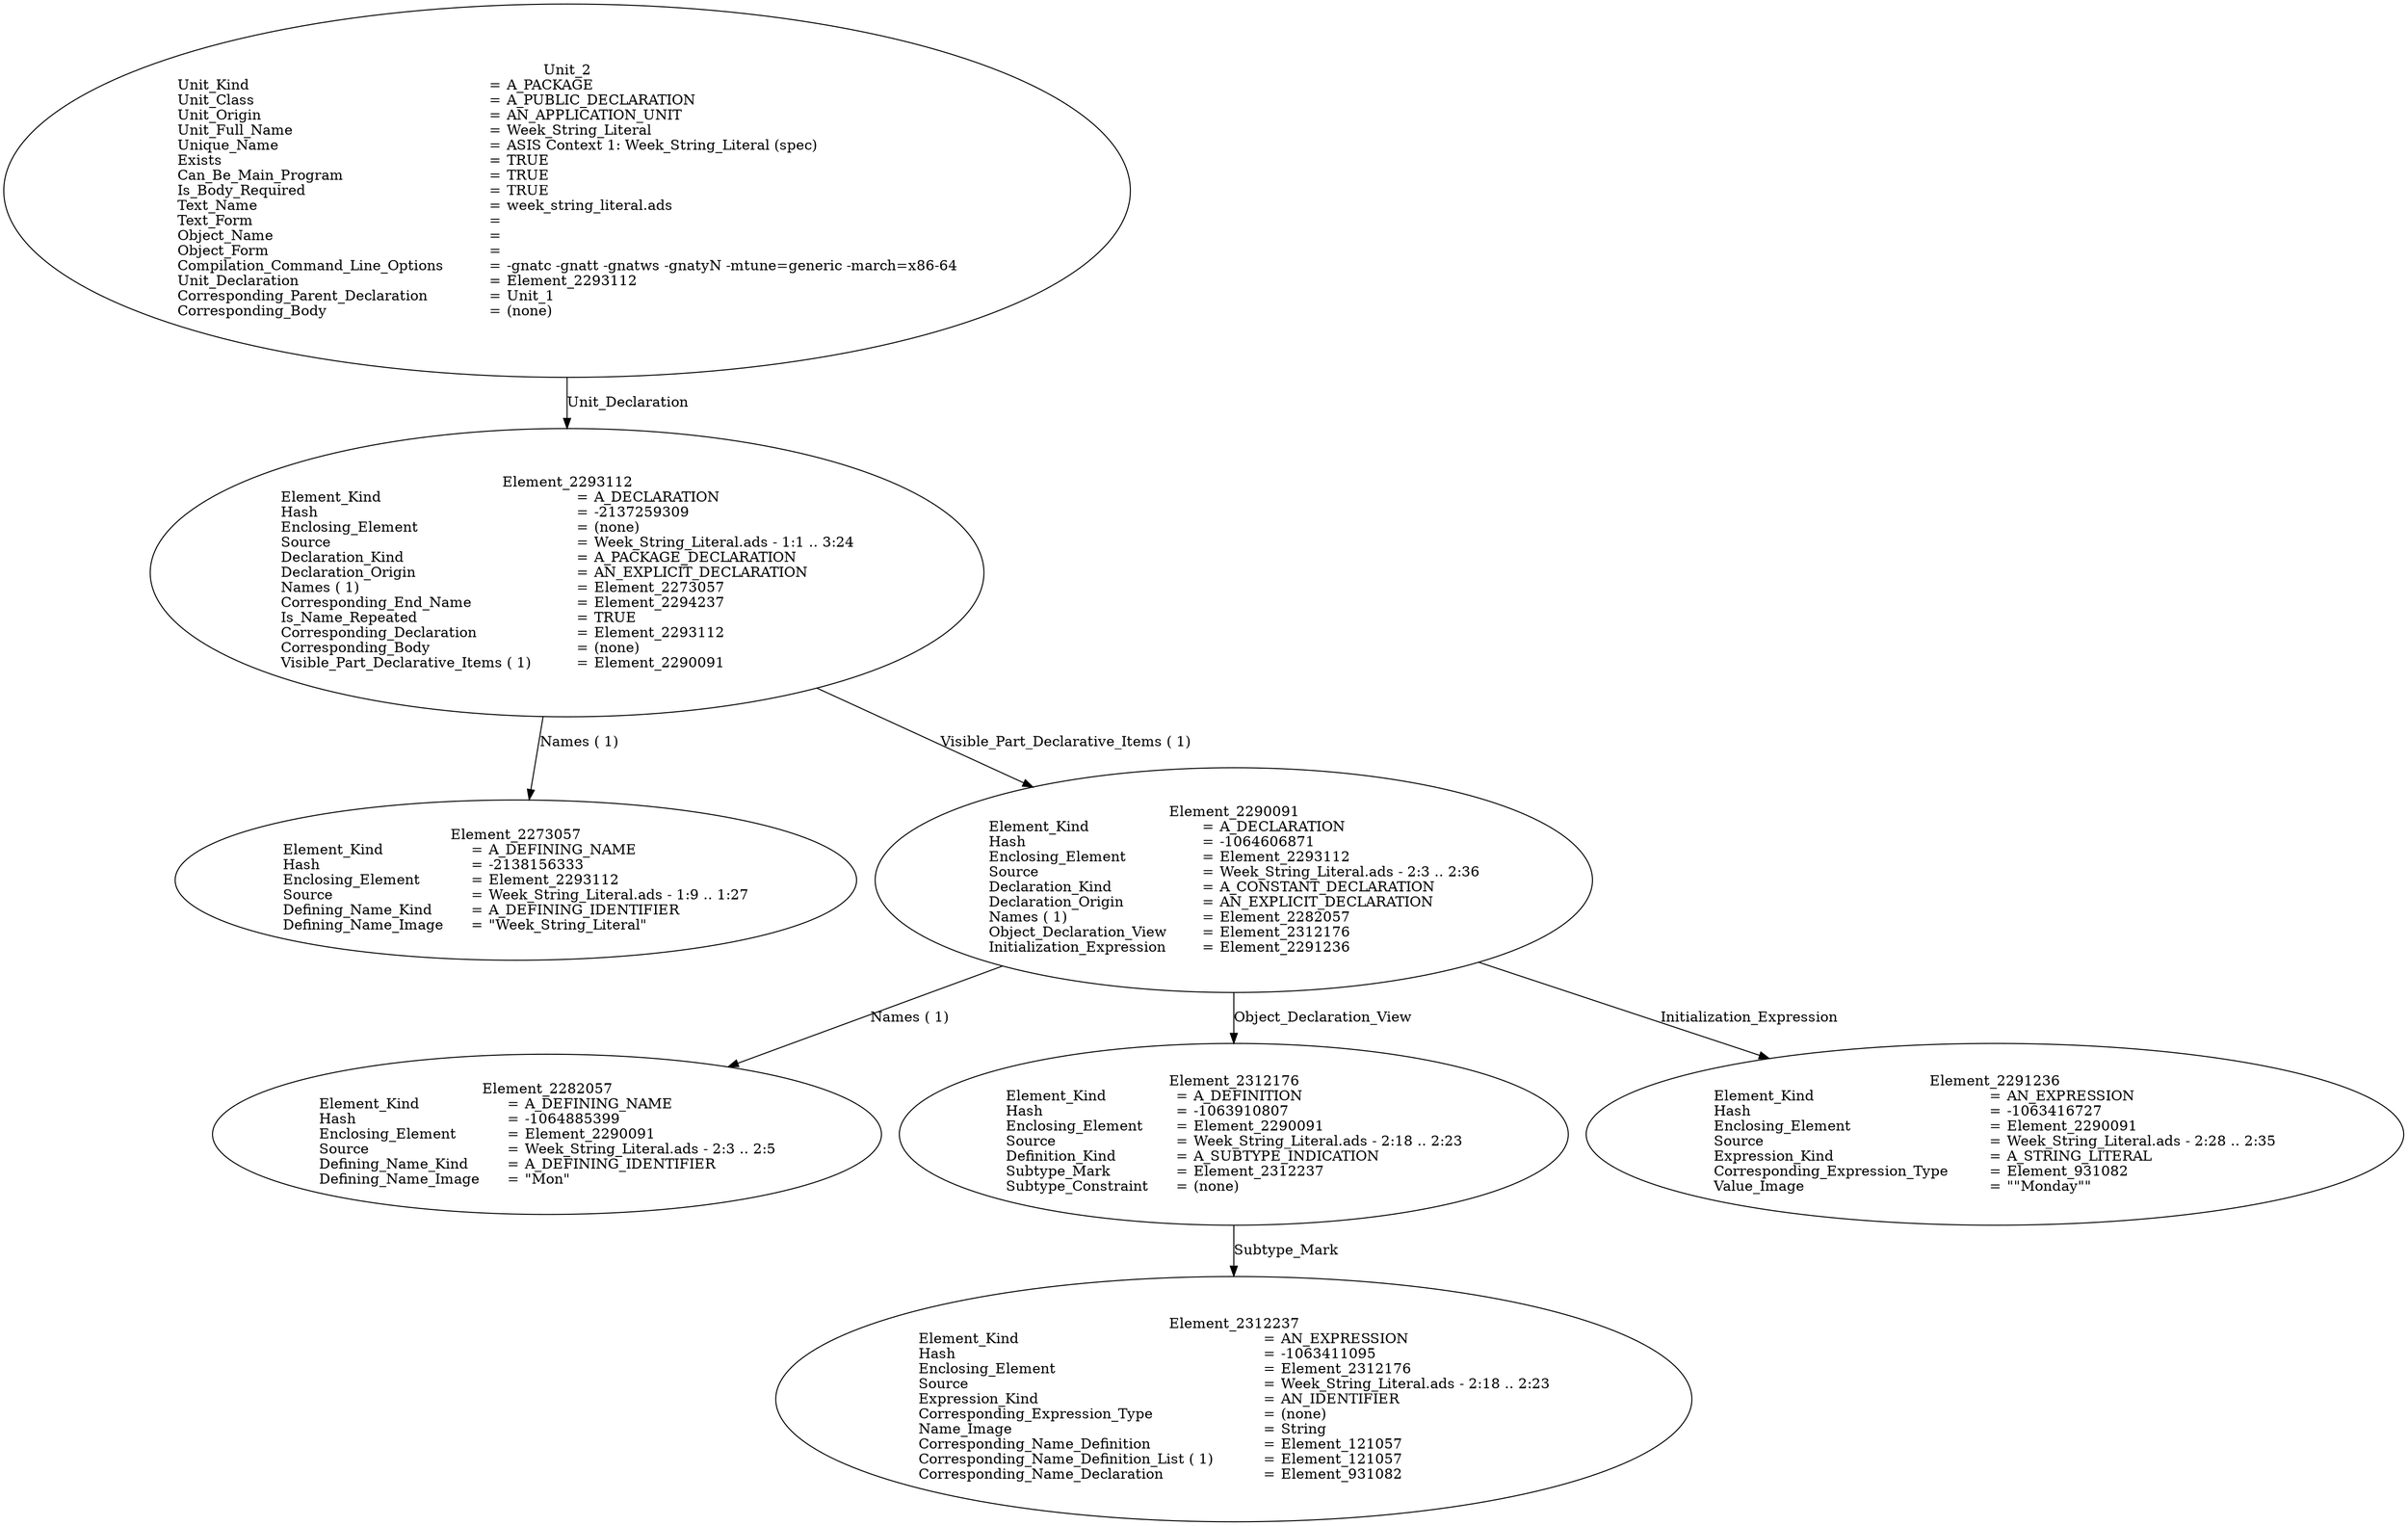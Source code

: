 digraph "week_string_literal.adt" {
  Unit_2 -> Element_2293112
      [ label=Unit_Declaration ];
  Unit_2
      [ label=<<TABLE BORDER="0" CELLBORDER="0" CELLSPACING="0" CELLPADDING="0"> 
          <TR><TD COLSPAN="3">Unit_2</TD></TR>
          <TR><TD ALIGN="LEFT">Unit_Kind   </TD><TD> = </TD><TD ALIGN="LEFT">A_PACKAGE</TD></TR>
          <TR><TD ALIGN="LEFT">Unit_Class   </TD><TD> = </TD><TD ALIGN="LEFT">A_PUBLIC_DECLARATION</TD></TR>
          <TR><TD ALIGN="LEFT">Unit_Origin   </TD><TD> = </TD><TD ALIGN="LEFT">AN_APPLICATION_UNIT</TD></TR>
          <TR><TD ALIGN="LEFT">Unit_Full_Name    </TD><TD> = </TD><TD ALIGN="LEFT">Week_String_Literal</TD></TR>
          <TR><TD ALIGN="LEFT">Unique_Name   </TD><TD> = </TD><TD ALIGN="LEFT">ASIS Context 1: Week_String_Literal (spec)</TD></TR>
          <TR><TD ALIGN="LEFT">Exists  </TD><TD> = </TD><TD ALIGN="LEFT">TRUE</TD></TR>
          <TR><TD ALIGN="LEFT">Can_Be_Main_Program     </TD><TD> = </TD><TD ALIGN="LEFT">TRUE</TD></TR>
          <TR><TD ALIGN="LEFT">Is_Body_Required     </TD><TD> = </TD><TD ALIGN="LEFT">TRUE</TD></TR>
          <TR><TD ALIGN="LEFT">Text_Name   </TD><TD> = </TD><TD ALIGN="LEFT">week_string_literal.ads</TD></TR>
          <TR><TD ALIGN="LEFT">Text_Form   </TD><TD> = </TD><TD ALIGN="LEFT"></TD></TR>
          <TR><TD ALIGN="LEFT">Object_Name   </TD><TD> = </TD><TD ALIGN="LEFT"></TD></TR>
          <TR><TD ALIGN="LEFT">Object_Form   </TD><TD> = </TD><TD ALIGN="LEFT"></TD></TR>
          <TR><TD ALIGN="LEFT">Compilation_Command_Line_Options         </TD><TD> = </TD><TD ALIGN="LEFT">-gnatc -gnatt -gnatws -gnatyN -mtune=generic -march=x86-64</TD></TR>
          <TR><TD ALIGN="LEFT">Unit_Declaration     </TD><TD> = </TD><TD ALIGN="LEFT">Element_2293112</TD></TR>
          <TR><TD ALIGN="LEFT">Corresponding_Parent_Declaration         </TD><TD> = </TD><TD ALIGN="LEFT">Unit_1</TD></TR>
          <TR><TD ALIGN="LEFT">Corresponding_Body     </TD><TD> = </TD><TD ALIGN="LEFT">(none)</TD></TR>
          </TABLE>> ];
  Element_2293112 -> Element_2273057
      [ label="Names ( 1)" ];
  Element_2293112 -> Element_2290091
      [ label="Visible_Part_Declarative_Items ( 1)" ];
  Element_2293112
      [ label=<<TABLE BORDER="0" CELLBORDER="0" CELLSPACING="0" CELLPADDING="0"> 
          <TR><TD COLSPAN="3">Element_2293112</TD></TR>
          <TR><TD ALIGN="LEFT">Element_Kind    </TD><TD> = </TD><TD ALIGN="LEFT">A_DECLARATION</TD></TR>
          <TR><TD ALIGN="LEFT">Hash  </TD><TD> = </TD><TD ALIGN="LEFT">-2137259309</TD></TR>
          <TR><TD ALIGN="LEFT">Enclosing_Element     </TD><TD> = </TD><TD ALIGN="LEFT">(none)</TD></TR>
          <TR><TD ALIGN="LEFT">Source  </TD><TD> = </TD><TD ALIGN="LEFT">Week_String_Literal.ads - 1:1 .. 3:24</TD></TR>
          <TR><TD ALIGN="LEFT">Declaration_Kind     </TD><TD> = </TD><TD ALIGN="LEFT">A_PACKAGE_DECLARATION</TD></TR>
          <TR><TD ALIGN="LEFT">Declaration_Origin     </TD><TD> = </TD><TD ALIGN="LEFT">AN_EXPLICIT_DECLARATION</TD></TR>
          <TR><TD ALIGN="LEFT">Names ( 1)   </TD><TD> = </TD><TD ALIGN="LEFT">Element_2273057</TD></TR>
          <TR><TD ALIGN="LEFT">Corresponding_End_Name      </TD><TD> = </TD><TD ALIGN="LEFT">Element_2294237</TD></TR>
          <TR><TD ALIGN="LEFT">Is_Name_Repeated     </TD><TD> = </TD><TD ALIGN="LEFT">TRUE</TD></TR>
          <TR><TD ALIGN="LEFT">Corresponding_Declaration       </TD><TD> = </TD><TD ALIGN="LEFT">Element_2293112</TD></TR>
          <TR><TD ALIGN="LEFT">Corresponding_Body     </TD><TD> = </TD><TD ALIGN="LEFT">(none)</TD></TR>
          <TR><TD ALIGN="LEFT">Visible_Part_Declarative_Items ( 1)         </TD><TD> = </TD><TD ALIGN="LEFT">Element_2290091</TD></TR>
          </TABLE>> ];
  Element_2273057
      [ label=<<TABLE BORDER="0" CELLBORDER="0" CELLSPACING="0" CELLPADDING="0"> 
          <TR><TD COLSPAN="3">Element_2273057</TD></TR>
          <TR><TD ALIGN="LEFT">Element_Kind    </TD><TD> = </TD><TD ALIGN="LEFT">A_DEFINING_NAME</TD></TR>
          <TR><TD ALIGN="LEFT">Hash  </TD><TD> = </TD><TD ALIGN="LEFT">-2138156333</TD></TR>
          <TR><TD ALIGN="LEFT">Enclosing_Element     </TD><TD> = </TD><TD ALIGN="LEFT">Element_2293112</TD></TR>
          <TR><TD ALIGN="LEFT">Source  </TD><TD> = </TD><TD ALIGN="LEFT">Week_String_Literal.ads - 1:9 .. 1:27</TD></TR>
          <TR><TD ALIGN="LEFT">Defining_Name_Kind     </TD><TD> = </TD><TD ALIGN="LEFT">A_DEFINING_IDENTIFIER</TD></TR>
          <TR><TD ALIGN="LEFT">Defining_Name_Image     </TD><TD> = </TD><TD ALIGN="LEFT">"Week_String_Literal"</TD></TR>
          </TABLE>> ];
  Element_2290091 -> Element_2282057
      [ label="Names ( 1)" ];
  Element_2290091 -> Element_2312176
      [ label=Object_Declaration_View ];
  Element_2290091 -> Element_2291236
      [ label=Initialization_Expression ];
  Element_2290091
      [ label=<<TABLE BORDER="0" CELLBORDER="0" CELLSPACING="0" CELLPADDING="0"> 
          <TR><TD COLSPAN="3">Element_2290091</TD></TR>
          <TR><TD ALIGN="LEFT">Element_Kind    </TD><TD> = </TD><TD ALIGN="LEFT">A_DECLARATION</TD></TR>
          <TR><TD ALIGN="LEFT">Hash  </TD><TD> = </TD><TD ALIGN="LEFT">-1064606871</TD></TR>
          <TR><TD ALIGN="LEFT">Enclosing_Element     </TD><TD> = </TD><TD ALIGN="LEFT">Element_2293112</TD></TR>
          <TR><TD ALIGN="LEFT">Source  </TD><TD> = </TD><TD ALIGN="LEFT">Week_String_Literal.ads - 2:3 .. 2:36</TD></TR>
          <TR><TD ALIGN="LEFT">Declaration_Kind     </TD><TD> = </TD><TD ALIGN="LEFT">A_CONSTANT_DECLARATION</TD></TR>
          <TR><TD ALIGN="LEFT">Declaration_Origin     </TD><TD> = </TD><TD ALIGN="LEFT">AN_EXPLICIT_DECLARATION</TD></TR>
          <TR><TD ALIGN="LEFT">Names ( 1)   </TD><TD> = </TD><TD ALIGN="LEFT">Element_2282057</TD></TR>
          <TR><TD ALIGN="LEFT">Object_Declaration_View      </TD><TD> = </TD><TD ALIGN="LEFT">Element_2312176</TD></TR>
          <TR><TD ALIGN="LEFT">Initialization_Expression       </TD><TD> = </TD><TD ALIGN="LEFT">Element_2291236</TD></TR>
          </TABLE>> ];
  Element_2282057
      [ label=<<TABLE BORDER="0" CELLBORDER="0" CELLSPACING="0" CELLPADDING="0"> 
          <TR><TD COLSPAN="3">Element_2282057</TD></TR>
          <TR><TD ALIGN="LEFT">Element_Kind    </TD><TD> = </TD><TD ALIGN="LEFT">A_DEFINING_NAME</TD></TR>
          <TR><TD ALIGN="LEFT">Hash  </TD><TD> = </TD><TD ALIGN="LEFT">-1064885399</TD></TR>
          <TR><TD ALIGN="LEFT">Enclosing_Element     </TD><TD> = </TD><TD ALIGN="LEFT">Element_2290091</TD></TR>
          <TR><TD ALIGN="LEFT">Source  </TD><TD> = </TD><TD ALIGN="LEFT">Week_String_Literal.ads - 2:3 .. 2:5</TD></TR>
          <TR><TD ALIGN="LEFT">Defining_Name_Kind     </TD><TD> = </TD><TD ALIGN="LEFT">A_DEFINING_IDENTIFIER</TD></TR>
          <TR><TD ALIGN="LEFT">Defining_Name_Image     </TD><TD> = </TD><TD ALIGN="LEFT">"Mon"</TD></TR>
          </TABLE>> ];
  Element_2312176 -> Element_2312237
      [ label=Subtype_Mark ];
  Element_2312176
      [ label=<<TABLE BORDER="0" CELLBORDER="0" CELLSPACING="0" CELLPADDING="0"> 
          <TR><TD COLSPAN="3">Element_2312176</TD></TR>
          <TR><TD ALIGN="LEFT">Element_Kind    </TD><TD> = </TD><TD ALIGN="LEFT">A_DEFINITION</TD></TR>
          <TR><TD ALIGN="LEFT">Hash  </TD><TD> = </TD><TD ALIGN="LEFT">-1063910807</TD></TR>
          <TR><TD ALIGN="LEFT">Enclosing_Element     </TD><TD> = </TD><TD ALIGN="LEFT">Element_2290091</TD></TR>
          <TR><TD ALIGN="LEFT">Source  </TD><TD> = </TD><TD ALIGN="LEFT">Week_String_Literal.ads - 2:18 .. 2:23</TD></TR>
          <TR><TD ALIGN="LEFT">Definition_Kind    </TD><TD> = </TD><TD ALIGN="LEFT">A_SUBTYPE_INDICATION</TD></TR>
          <TR><TD ALIGN="LEFT">Subtype_Mark    </TD><TD> = </TD><TD ALIGN="LEFT">Element_2312237</TD></TR>
          <TR><TD ALIGN="LEFT">Subtype_Constraint     </TD><TD> = </TD><TD ALIGN="LEFT">(none)</TD></TR>
          </TABLE>> ];
  Element_2312237
      [ label=<<TABLE BORDER="0" CELLBORDER="0" CELLSPACING="0" CELLPADDING="0"> 
          <TR><TD COLSPAN="3">Element_2312237</TD></TR>
          <TR><TD ALIGN="LEFT">Element_Kind    </TD><TD> = </TD><TD ALIGN="LEFT">AN_EXPRESSION</TD></TR>
          <TR><TD ALIGN="LEFT">Hash  </TD><TD> = </TD><TD ALIGN="LEFT">-1063411095</TD></TR>
          <TR><TD ALIGN="LEFT">Enclosing_Element     </TD><TD> = </TD><TD ALIGN="LEFT">Element_2312176</TD></TR>
          <TR><TD ALIGN="LEFT">Source  </TD><TD> = </TD><TD ALIGN="LEFT">Week_String_Literal.ads - 2:18 .. 2:23</TD></TR>
          <TR><TD ALIGN="LEFT">Expression_Kind    </TD><TD> = </TD><TD ALIGN="LEFT">AN_IDENTIFIER</TD></TR>
          <TR><TD ALIGN="LEFT">Corresponding_Expression_Type        </TD><TD> = </TD><TD ALIGN="LEFT">(none)</TD></TR>
          <TR><TD ALIGN="LEFT">Name_Image   </TD><TD> = </TD><TD ALIGN="LEFT">String</TD></TR>
          <TR><TD ALIGN="LEFT">Corresponding_Name_Definition        </TD><TD> = </TD><TD ALIGN="LEFT">Element_121057</TD></TR>
          <TR><TD ALIGN="LEFT">Corresponding_Name_Definition_List ( 1)          </TD><TD> = </TD><TD ALIGN="LEFT">Element_121057</TD></TR>
          <TR><TD ALIGN="LEFT">Corresponding_Name_Declaration        </TD><TD> = </TD><TD ALIGN="LEFT">Element_931082</TD></TR>
          </TABLE>> ];
  Element_2291236
      [ label=<<TABLE BORDER="0" CELLBORDER="0" CELLSPACING="0" CELLPADDING="0"> 
          <TR><TD COLSPAN="3">Element_2291236</TD></TR>
          <TR><TD ALIGN="LEFT">Element_Kind    </TD><TD> = </TD><TD ALIGN="LEFT">AN_EXPRESSION</TD></TR>
          <TR><TD ALIGN="LEFT">Hash  </TD><TD> = </TD><TD ALIGN="LEFT">-1063416727</TD></TR>
          <TR><TD ALIGN="LEFT">Enclosing_Element     </TD><TD> = </TD><TD ALIGN="LEFT">Element_2290091</TD></TR>
          <TR><TD ALIGN="LEFT">Source  </TD><TD> = </TD><TD ALIGN="LEFT">Week_String_Literal.ads - 2:28 .. 2:35</TD></TR>
          <TR><TD ALIGN="LEFT">Expression_Kind    </TD><TD> = </TD><TD ALIGN="LEFT">A_STRING_LITERAL</TD></TR>
          <TR><TD ALIGN="LEFT">Corresponding_Expression_Type        </TD><TD> = </TD><TD ALIGN="LEFT">Element_931082</TD></TR>
          <TR><TD ALIGN="LEFT">Value_Image   </TD><TD> = </TD><TD ALIGN="LEFT">""Monday""</TD></TR>
          </TABLE>> ]
}
